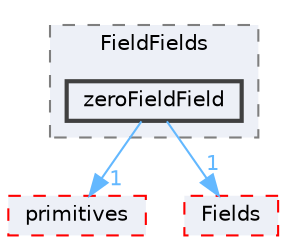 digraph "src/OpenFOAM/fields/FieldFields/zeroFieldField"
{
 // LATEX_PDF_SIZE
  bgcolor="transparent";
  edge [fontname=Helvetica,fontsize=10,labelfontname=Helvetica,labelfontsize=10];
  node [fontname=Helvetica,fontsize=10,shape=box,height=0.2,width=0.4];
  compound=true
  subgraph clusterdir_8eb3a7b50b56ddbfb00a2ddef0a44ff7 {
    graph [ bgcolor="#edf0f7", pencolor="grey50", label="FieldFields", fontname=Helvetica,fontsize=10 style="filled,dashed", URL="dir_8eb3a7b50b56ddbfb00a2ddef0a44ff7.html",tooltip=""]
  dir_542f5ae3a881aab504a3c0a271bc794e [label="zeroFieldField", fillcolor="#edf0f7", color="grey25", style="filled,bold", URL="dir_542f5ae3a881aab504a3c0a271bc794e.html",tooltip=""];
  }
  dir_3e50f45338116b169052b428016851aa [label="primitives", fillcolor="#edf0f7", color="red", style="filled,dashed", URL="dir_3e50f45338116b169052b428016851aa.html",tooltip=""];
  dir_7d364942a13d3ce50f6681364b448a98 [label="Fields", fillcolor="#edf0f7", color="red", style="filled,dashed", URL="dir_7d364942a13d3ce50f6681364b448a98.html",tooltip=""];
  dir_542f5ae3a881aab504a3c0a271bc794e->dir_3e50f45338116b169052b428016851aa [headlabel="1", labeldistance=1.5 headhref="dir_004451_003069.html" href="dir_004451_003069.html" color="steelblue1" fontcolor="steelblue1"];
  dir_542f5ae3a881aab504a3c0a271bc794e->dir_7d364942a13d3ce50f6681364b448a98 [headlabel="1", labeldistance=1.5 headhref="dir_004451_001336.html" href="dir_004451_001336.html" color="steelblue1" fontcolor="steelblue1"];
}
